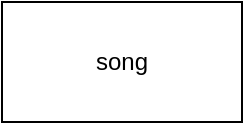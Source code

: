 <mxfile version="20.7.4" type="github">
  <diagram id="yCdLFfcr3cxt0qBfyUbk" name="Page-1">
    <mxGraphModel dx="788" dy="437" grid="1" gridSize="10" guides="1" tooltips="1" connect="1" arrows="1" fold="1" page="1" pageScale="1" pageWidth="1654" pageHeight="1169" math="0" shadow="0">
      <root>
        <mxCell id="0" />
        <mxCell id="1" parent="0" />
        <mxCell id="8Q_J05wMI56wDrojj2M6-1" value="song" style="rounded=0;whiteSpace=wrap;html=1;" vertex="1" parent="1">
          <mxGeometry x="640" y="360" width="120" height="60" as="geometry" />
        </mxCell>
      </root>
    </mxGraphModel>
  </diagram>
</mxfile>

